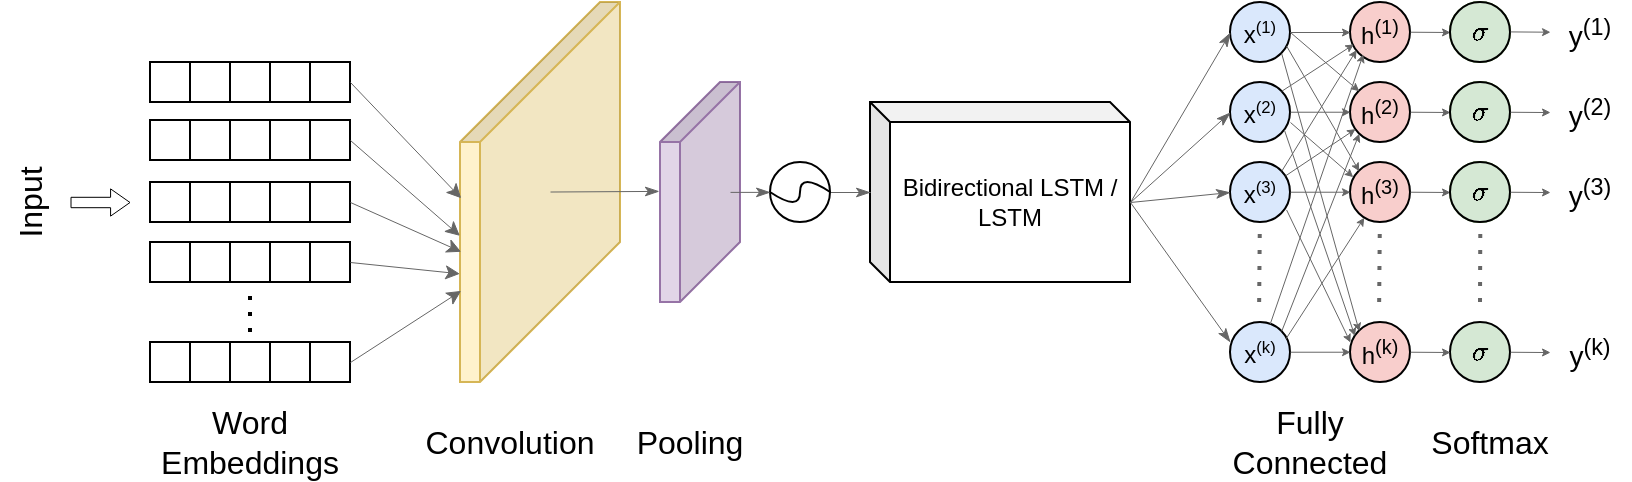 <mxfile version="15.8.4"><diagram id="cxVXgLL5Hog8gmkcQAtJ" name="Page-1"><mxGraphModel dx="1086" dy="578" grid="1" gridSize="10" guides="1" tooltips="1" connect="1" arrows="1" fold="1" page="1" pageScale="1" pageWidth="850" pageHeight="1100" math="1" shadow="0"><root><mxCell id="0"/><mxCell id="1" parent="0"/><mxCell id="coTzlBghT9K5j_pK15S6-1" value="Bidirectional LSTM / LSTM" style="shape=cube;whiteSpace=wrap;html=1;boundedLbl=1;backgroundOutline=1;darkOpacity=0.05;darkOpacity2=0.1;size=10;rotation=0;" vertex="1" parent="1"><mxGeometry x="470" y="410" width="130" height="90" as="geometry"/></mxCell><mxCell id="coTzlBghT9K5j_pK15S6-41" value="" style="whiteSpace=wrap;html=1;aspect=fixed;" vertex="1" parent="1"><mxGeometry x="130" y="450" width="20" height="20" as="geometry"/></mxCell><mxCell id="coTzlBghT9K5j_pK15S6-50" value="" style="whiteSpace=wrap;html=1;aspect=fixed;" vertex="1" parent="1"><mxGeometry x="190" y="450" width="20" height="20" as="geometry"/></mxCell><mxCell id="coTzlBghT9K5j_pK15S6-51" value="" style="whiteSpace=wrap;html=1;aspect=fixed;" vertex="1" parent="1"><mxGeometry x="150" y="450" width="20" height="20" as="geometry"/></mxCell><mxCell id="coTzlBghT9K5j_pK15S6-52" value="" style="whiteSpace=wrap;html=1;aspect=fixed;" vertex="1" parent="1"><mxGeometry x="170" y="450" width="20" height="20" as="geometry"/></mxCell><mxCell id="coTzlBghT9K5j_pK15S6-54" value="" style="whiteSpace=wrap;html=1;aspect=fixed;" vertex="1" parent="1"><mxGeometry x="110" y="450" width="20" height="20" as="geometry"/></mxCell><mxCell id="coTzlBghT9K5j_pK15S6-75" value="" style="shape=cube;whiteSpace=wrap;html=1;boundedLbl=1;backgroundOutline=1;darkOpacity=0.05;darkOpacity2=0.1;size=70;rotation=90;flipH=0;flipV=0;fillColor=#fff2cc;strokeColor=#d6b656;" vertex="1" parent="1"><mxGeometry x="210" y="415" width="190" height="80" as="geometry"/></mxCell><mxCell id="coTzlBghT9K5j_pK15S6-78" value="&lt;font style=&quot;font-size: 16px&quot;&gt;Convolution&lt;/font&gt;" style="text;html=1;strokeColor=none;fillColor=none;align=center;verticalAlign=middle;whiteSpace=wrap;rounded=0;rotation=0;" vertex="1" parent="1"><mxGeometry x="260" y="565" width="60" height="30" as="geometry"/></mxCell><mxCell id="coTzlBghT9K5j_pK15S6-79" value="&lt;font style=&quot;font-size: 16px&quot;&gt;Pooling&lt;/font&gt;" style="text;html=1;strokeColor=none;fillColor=none;align=center;verticalAlign=middle;whiteSpace=wrap;rounded=0;rotation=0;" vertex="1" parent="1"><mxGeometry x="350" y="565" width="60" height="30" as="geometry"/></mxCell><mxCell id="coTzlBghT9K5j_pK15S6-217" value="" style="edgeStyle=orthogonalEdgeStyle;rounded=0;jumpSize=4;orthogonalLoop=1;jettySize=auto;html=1;fontSize=16;endArrow=classicThin;endFill=1;startSize=4;endSize=6;strokeColor=#666666;strokeWidth=0.5;" edge="1" parent="1" source="coTzlBghT9K5j_pK15S6-81" target="coTzlBghT9K5j_pK15S6-1"><mxGeometry relative="1" as="geometry"/></mxCell><mxCell id="coTzlBghT9K5j_pK15S6-81" value="" style="ellipse;whiteSpace=wrap;html=1;aspect=fixed;" vertex="1" parent="1"><mxGeometry x="420" y="440" width="30" height="30" as="geometry"/></mxCell><mxCell id="coTzlBghT9K5j_pK15S6-88" value="" style="endArrow=classicThin;html=1;rounded=0;entryX=0.495;entryY=1.014;entryDx=0;entryDy=0;entryPerimeter=0;strokeWidth=0.5;endFill=1;strokeColor=#666666;" edge="1" parent="1" target="coTzlBghT9K5j_pK15S6-76"><mxGeometry width="50" height="50" relative="1" as="geometry"><mxPoint x="310" y="454.76" as="sourcePoint"/><mxPoint x="360" y="455" as="targetPoint"/></mxGeometry></mxCell><mxCell id="coTzlBghT9K5j_pK15S6-85" value="" style="curved=1;endArrow=none;html=1;rounded=0;endFill=0;entryX=1;entryY=0.5;entryDx=0;entryDy=0;" edge="1" parent="1" target="coTzlBghT9K5j_pK15S6-81"><mxGeometry width="50" height="50" relative="1" as="geometry"><mxPoint x="420" y="455.0" as="sourcePoint"/><mxPoint x="470" y="465" as="targetPoint"/><Array as="points"><mxPoint x="435" y="465"/><mxPoint x="435" y="445"/></Array></mxGeometry></mxCell><mxCell id="coTzlBghT9K5j_pK15S6-76" value="" style="shape=cube;whiteSpace=wrap;html=1;boundedLbl=1;backgroundOutline=1;darkOpacity=0.05;darkOpacity2=0.1;size=30;rotation=90;flipH=0;flipV=0;fillColor=#e1d5e7;strokeColor=#9673a6;" vertex="1" parent="1"><mxGeometry x="330" y="435" width="110" height="40" as="geometry"/></mxCell><mxCell id="coTzlBghT9K5j_pK15S6-92" value="x&lt;span style=&quot;font-size: 10px&quot;&gt;&lt;sup&gt;(1)&lt;/sup&gt;&lt;/span&gt;" style="ellipse;whiteSpace=wrap;html=1;aspect=fixed;fillColor=#dae8fc;strokeColor=#000000;" vertex="1" parent="1"><mxGeometry x="650" y="360" width="30" height="30" as="geometry"/></mxCell><mxCell id="coTzlBghT9K5j_pK15S6-93" value="&lt;span&gt;x&lt;/span&gt;&lt;span style=&quot;font-size: 10px&quot;&gt;&lt;sup&gt;(2)&lt;/sup&gt;&lt;/span&gt;" style="ellipse;whiteSpace=wrap;html=1;aspect=fixed;fillColor=#dae8fc;strokeColor=#000000;" vertex="1" parent="1"><mxGeometry x="650" y="400" width="30" height="30" as="geometry"/></mxCell><mxCell id="coTzlBghT9K5j_pK15S6-94" value="&lt;span&gt;x&lt;/span&gt;&lt;span style=&quot;font-size: 10px&quot;&gt;&lt;sup&gt;(3)&lt;/sup&gt;&lt;/span&gt;" style="ellipse;whiteSpace=wrap;html=1;aspect=fixed;fillColor=#dae8fc;strokeColor=#000000;" vertex="1" parent="1"><mxGeometry x="650" y="440" width="30" height="30" as="geometry"/></mxCell><mxCell id="coTzlBghT9K5j_pK15S6-95" value="&lt;span&gt;x&lt;/span&gt;&lt;span style=&quot;font-size: 10px&quot;&gt;&lt;sup&gt;(k)&lt;/sup&gt;&lt;/span&gt;" style="ellipse;whiteSpace=wrap;html=1;aspect=fixed;fillColor=#dae8fc;strokeColor=#000000;" vertex="1" parent="1"><mxGeometry x="650" y="520" width="30" height="30" as="geometry"/></mxCell><mxCell id="coTzlBghT9K5j_pK15S6-96" value="" style="endArrow=none;dashed=1;html=1;dashPattern=1 3;strokeWidth=2;rounded=0;strokeColor=#666666;" edge="1" parent="1"><mxGeometry width="50" height="50" relative="1" as="geometry"><mxPoint x="664.58" y="510" as="sourcePoint"/><mxPoint x="664.92" y="470" as="targetPoint"/></mxGeometry></mxCell><mxCell id="coTzlBghT9K5j_pK15S6-97" value="&lt;span style=&quot;font-size: 12px&quot;&gt;h&lt;/span&gt;&lt;sup&gt;(1)&lt;/sup&gt;" style="ellipse;whiteSpace=wrap;html=1;aspect=fixed;fillColor=#f8cecc;strokeColor=#000000;" vertex="1" parent="1"><mxGeometry x="710" y="360" width="30" height="30" as="geometry"/></mxCell><mxCell id="coTzlBghT9K5j_pK15S6-98" value="&lt;span&gt;h&lt;/span&gt;&lt;sup&gt;(2)&lt;/sup&gt;" style="ellipse;whiteSpace=wrap;html=1;aspect=fixed;fillColor=#f8cecc;strokeColor=#000000;" vertex="1" parent="1"><mxGeometry x="710" y="400" width="30" height="30" as="geometry"/></mxCell><mxCell id="coTzlBghT9K5j_pK15S6-99" value="&lt;span&gt;h&lt;/span&gt;&lt;sup&gt;(3)&lt;/sup&gt;" style="ellipse;whiteSpace=wrap;html=1;aspect=fixed;fillColor=#f8cecc;strokeColor=#000000;" vertex="1" parent="1"><mxGeometry x="710" y="440" width="30" height="30" as="geometry"/></mxCell><mxCell id="coTzlBghT9K5j_pK15S6-100" value="&lt;span&gt;h&lt;/span&gt;&lt;sup&gt;(k)&lt;/sup&gt;" style="ellipse;whiteSpace=wrap;html=1;aspect=fixed;fillColor=#f8cecc;strokeColor=#000000;" vertex="1" parent="1"><mxGeometry x="710" y="520" width="30" height="30" as="geometry"/></mxCell><mxCell id="coTzlBghT9K5j_pK15S6-101" value="" style="endArrow=none;dashed=1;html=1;dashPattern=1 3;strokeWidth=2;rounded=0;strokeColor=#666666;" edge="1" parent="1"><mxGeometry width="50" height="50" relative="1" as="geometry"><mxPoint x="724.58" y="510" as="sourcePoint"/><mxPoint x="724.92" y="470" as="targetPoint"/></mxGeometry></mxCell><mxCell id="coTzlBghT9K5j_pK15S6-102" value="" style="endArrow=classic;html=1;rounded=0;strokeColor=#666666;endFill=1;endSize=3;jumpSize=4;startSize=4;strokeWidth=0.5;entryX=0;entryY=0.5;entryDx=0;entryDy=0;exitX=1;exitY=0.5;exitDx=0;exitDy=0;" edge="1" parent="1" source="coTzlBghT9K5j_pK15S6-92" target="coTzlBghT9K5j_pK15S6-97"><mxGeometry width="50" height="50" relative="1" as="geometry"><mxPoint x="680" y="370" as="sourcePoint"/><mxPoint x="730" y="320" as="targetPoint"/></mxGeometry></mxCell><mxCell id="coTzlBghT9K5j_pK15S6-104" value="" style="endArrow=classic;html=1;rounded=0;strokeColor=#666666;endFill=1;endSize=3;jumpSize=4;startSize=4;strokeWidth=0.5;entryX=0;entryY=0;entryDx=0;entryDy=0;exitX=1;exitY=0.5;exitDx=0;exitDy=0;" edge="1" parent="1" source="coTzlBghT9K5j_pK15S6-92" target="coTzlBghT9K5j_pK15S6-98"><mxGeometry width="50" height="50" relative="1" as="geometry"><mxPoint x="690.0" y="375" as="sourcePoint"/><mxPoint x="720.0" y="375" as="targetPoint"/></mxGeometry></mxCell><mxCell id="coTzlBghT9K5j_pK15S6-105" value="" style="endArrow=classic;html=1;rounded=0;strokeColor=#666666;endFill=1;endSize=3;jumpSize=4;startSize=4;strokeWidth=0.5;entryX=0;entryY=0;entryDx=0;entryDy=0;exitX=0.935;exitY=0.726;exitDx=0;exitDy=0;exitPerimeter=0;" edge="1" parent="1" source="coTzlBghT9K5j_pK15S6-92" target="coTzlBghT9K5j_pK15S6-99"><mxGeometry width="50" height="50" relative="1" as="geometry"><mxPoint x="700.0" y="385" as="sourcePoint"/><mxPoint x="730.0" y="385" as="targetPoint"/></mxGeometry></mxCell><mxCell id="coTzlBghT9K5j_pK15S6-106" value="" style="endArrow=classic;html=1;rounded=0;strokeColor=#666666;endFill=1;endSize=3;jumpSize=4;startSize=4;strokeWidth=0.5;entryX=0;entryY=0;entryDx=0;entryDy=0;exitX=1;exitY=1;exitDx=0;exitDy=0;" edge="1" parent="1" source="coTzlBghT9K5j_pK15S6-92" target="coTzlBghT9K5j_pK15S6-100"><mxGeometry width="50" height="50" relative="1" as="geometry"><mxPoint x="690" y="375" as="sourcePoint"/><mxPoint x="720" y="480.01" as="targetPoint"/></mxGeometry></mxCell><mxCell id="coTzlBghT9K5j_pK15S6-107" value="" style="endArrow=classic;html=1;rounded=0;strokeColor=#666666;endFill=1;endSize=3;jumpSize=4;startSize=4;strokeWidth=0.5;entryX=0;entryY=0.5;entryDx=0;entryDy=0;exitX=1;exitY=0.5;exitDx=0;exitDy=0;" edge="1" parent="1"><mxGeometry width="50" height="50" relative="1" as="geometry"><mxPoint x="680" y="414.86" as="sourcePoint"/><mxPoint x="710" y="414.86" as="targetPoint"/></mxGeometry></mxCell><mxCell id="coTzlBghT9K5j_pK15S6-108" value="" style="endArrow=classic;html=1;rounded=0;strokeColor=#666666;endFill=1;endSize=3;jumpSize=4;startSize=4;strokeWidth=0.5;entryX=0;entryY=0.5;entryDx=0;entryDy=0;exitX=1;exitY=0.5;exitDx=0;exitDy=0;" edge="1" parent="1"><mxGeometry width="50" height="50" relative="1" as="geometry"><mxPoint x="680" y="454.86" as="sourcePoint"/><mxPoint x="710" y="454.86" as="targetPoint"/></mxGeometry></mxCell><mxCell id="coTzlBghT9K5j_pK15S6-109" value="" style="endArrow=classic;html=1;rounded=0;strokeColor=#666666;endFill=1;endSize=3;jumpSize=4;startSize=4;strokeWidth=0.5;entryX=0;entryY=0.5;entryDx=0;entryDy=0;exitX=1;exitY=0.5;exitDx=0;exitDy=0;" edge="1" parent="1"><mxGeometry width="50" height="50" relative="1" as="geometry"><mxPoint x="680" y="534.86" as="sourcePoint"/><mxPoint x="710" y="534.86" as="targetPoint"/></mxGeometry></mxCell><mxCell id="coTzlBghT9K5j_pK15S6-111" value="" style="endArrow=classic;html=1;rounded=0;strokeColor=#666666;endFill=1;endSize=3;jumpSize=4;startSize=4;strokeWidth=0.5;entryX=0.046;entryY=0.244;entryDx=0;entryDy=0;exitX=1;exitY=0.5;exitDx=0;exitDy=0;entryPerimeter=0;" edge="1" parent="1" target="coTzlBghT9K5j_pK15S6-99"><mxGeometry width="50" height="50" relative="1" as="geometry"><mxPoint x="680" y="420.0" as="sourcePoint"/><mxPoint x="714.393" y="449.393" as="targetPoint"/></mxGeometry></mxCell><mxCell id="coTzlBghT9K5j_pK15S6-112" value="" style="endArrow=classic;html=1;rounded=0;strokeColor=#666666;endFill=1;endSize=3;jumpSize=4;startSize=4;strokeWidth=0.5;exitX=0.898;exitY=0.791;exitDx=0;exitDy=0;exitPerimeter=0;entryX=0.074;entryY=0.226;entryDx=0;entryDy=0;entryPerimeter=0;" edge="1" parent="1" source="coTzlBghT9K5j_pK15S6-93" target="coTzlBghT9K5j_pK15S6-100"><mxGeometry width="50" height="50" relative="1" as="geometry"><mxPoint x="678.62" y="420.0" as="sourcePoint"/><mxPoint x="710" y="530" as="targetPoint"/></mxGeometry></mxCell><mxCell id="coTzlBghT9K5j_pK15S6-113" value="" style="endArrow=classic;html=1;rounded=0;strokeColor=#666666;endFill=1;endSize=3;jumpSize=4;startSize=4;strokeWidth=0.5;exitX=0.935;exitY=0.791;exitDx=0;exitDy=0;exitPerimeter=0;" edge="1" parent="1" source="coTzlBghT9K5j_pK15S6-94"><mxGeometry width="50" height="50" relative="1" as="geometry"><mxPoint x="686.94" y="433.73" as="sourcePoint"/><mxPoint x="710" y="530" as="targetPoint"/></mxGeometry></mxCell><mxCell id="coTzlBghT9K5j_pK15S6-114" value="" style="endArrow=classic;html=1;rounded=0;strokeColor=#666666;endFill=1;endSize=3;jumpSize=4;startSize=4;strokeWidth=0.5;entryX=0.056;entryY=0.698;entryDx=0;entryDy=0;exitX=1;exitY=0;exitDx=0;exitDy=0;entryPerimeter=0;" edge="1" parent="1" source="coTzlBghT9K5j_pK15S6-93" target="coTzlBghT9K5j_pK15S6-97"><mxGeometry width="50" height="50" relative="1" as="geometry"><mxPoint x="690" y="385.0" as="sourcePoint"/><mxPoint x="720" y="385.0" as="targetPoint"/></mxGeometry></mxCell><mxCell id="coTzlBghT9K5j_pK15S6-115" value="" style="endArrow=classic;html=1;rounded=0;strokeColor=#666666;endFill=1;endSize=3;jumpSize=4;startSize=4;strokeWidth=0.5;exitX=1;exitY=0;exitDx=0;exitDy=0;entryX=0.102;entryY=0.791;entryDx=0;entryDy=0;entryPerimeter=0;" edge="1" parent="1" source="coTzlBghT9K5j_pK15S6-94" target="coTzlBghT9K5j_pK15S6-97"><mxGeometry width="50" height="50" relative="1" as="geometry"><mxPoint x="700" y="395.0" as="sourcePoint"/><mxPoint x="710" y="380" as="targetPoint"/></mxGeometry></mxCell><mxCell id="coTzlBghT9K5j_pK15S6-116" value="" style="endArrow=classic;html=1;rounded=0;strokeColor=#666666;endFill=1;endSize=3;jumpSize=4;startSize=4;strokeWidth=0.5;entryX=0.213;entryY=0.865;entryDx=0;entryDy=0;entryPerimeter=0;" edge="1" parent="1" source="coTzlBghT9K5j_pK15S6-95" target="coTzlBghT9K5j_pK15S6-97"><mxGeometry width="50" height="50" relative="1" as="geometry"><mxPoint x="670" y="520" as="sourcePoint"/><mxPoint x="740" y="405.0" as="targetPoint"/></mxGeometry></mxCell><mxCell id="coTzlBghT9K5j_pK15S6-117" value="" style="endArrow=classic;html=1;rounded=0;strokeColor=#666666;endFill=1;endSize=3;jumpSize=4;startSize=4;strokeWidth=0.5;" edge="1" parent="1" source="coTzlBghT9K5j_pK15S6-94" target="coTzlBghT9K5j_pK15S6-98"><mxGeometry width="50" height="50" relative="1" as="geometry"><mxPoint x="720" y="415.0" as="sourcePoint"/><mxPoint x="750" y="415.0" as="targetPoint"/></mxGeometry></mxCell><mxCell id="coTzlBghT9K5j_pK15S6-118" value="" style="endArrow=classic;html=1;rounded=0;strokeColor=#666666;endFill=1;endSize=3;jumpSize=4;startSize=4;strokeWidth=0.5;entryX=0;entryY=1;entryDx=0;entryDy=0;exitX=1;exitY=0;exitDx=0;exitDy=0;" edge="1" parent="1" source="coTzlBghT9K5j_pK15S6-95" target="coTzlBghT9K5j_pK15S6-98"><mxGeometry width="50" height="50" relative="1" as="geometry"><mxPoint x="730" y="425.0" as="sourcePoint"/><mxPoint x="760" y="425.0" as="targetPoint"/></mxGeometry></mxCell><mxCell id="coTzlBghT9K5j_pK15S6-119" value="" style="endArrow=classic;html=1;rounded=0;strokeColor=#666666;endFill=1;endSize=3;jumpSize=4;startSize=4;strokeWidth=0.5;exitX=0.926;exitY=0.272;exitDx=0;exitDy=0;exitPerimeter=0;" edge="1" parent="1" source="coTzlBghT9K5j_pK15S6-95" target="coTzlBghT9K5j_pK15S6-99"><mxGeometry width="50" height="50" relative="1" as="geometry"><mxPoint x="740" y="435.0" as="sourcePoint"/><mxPoint x="770" y="435.0" as="targetPoint"/></mxGeometry></mxCell><mxCell id="coTzlBghT9K5j_pK15S6-120" value="" style="ellipse;whiteSpace=wrap;html=1;aspect=fixed;fillColor=#d5e8d4;strokeColor=#82b366;" vertex="1" parent="1"><mxGeometry x="760" y="360" width="30" height="30" as="geometry"/></mxCell><mxCell id="coTzlBghT9K5j_pK15S6-121" value="" style="ellipse;whiteSpace=wrap;html=1;aspect=fixed;fillColor=#d5e8d4;strokeColor=#82b366;" vertex="1" parent="1"><mxGeometry x="760" y="400" width="30" height="30" as="geometry"/></mxCell><mxCell id="coTzlBghT9K5j_pK15S6-122" value="" style="ellipse;whiteSpace=wrap;html=1;aspect=fixed;fillColor=#d5e8d4;strokeColor=#82b366;" vertex="1" parent="1"><mxGeometry x="760" y="440" width="30" height="30" as="geometry"/></mxCell><mxCell id="coTzlBghT9K5j_pK15S6-123" value="&lt;span&gt;$$\sigma$$&lt;/span&gt;" style="ellipse;whiteSpace=wrap;html=1;aspect=fixed;fillColor=#d5e8d4;strokeColor=#000000;" vertex="1" parent="1"><mxGeometry x="760" y="520" width="30" height="30" as="geometry"/></mxCell><mxCell id="coTzlBghT9K5j_pK15S6-124" value="" style="endArrow=none;dashed=1;html=1;dashPattern=1 3;strokeWidth=2;rounded=0;strokeColor=#666666;endSize=6;" edge="1" parent="1"><mxGeometry width="50" height="50" relative="1" as="geometry"><mxPoint x="775" y="510" as="sourcePoint"/><mxPoint x="775.17" y="470" as="targetPoint"/></mxGeometry></mxCell><mxCell id="coTzlBghT9K5j_pK15S6-125" value="" style="endArrow=classic;html=1;rounded=0;strokeColor=#666666;endFill=1;endSize=3;jumpSize=4;startSize=4;strokeWidth=0.5;exitX=1;exitY=0.5;exitDx=0;exitDy=0;entryX=0;entryY=0.5;entryDx=0;entryDy=0;" edge="1" parent="1" target="coTzlBghT9K5j_pK15S6-120"><mxGeometry width="50" height="50" relative="1" as="geometry"><mxPoint x="740" y="374.86" as="sourcePoint"/><mxPoint x="760" y="375" as="targetPoint"/></mxGeometry></mxCell><mxCell id="coTzlBghT9K5j_pK15S6-127" value="" style="endArrow=classic;html=1;rounded=0;strokeColor=#666666;endFill=1;endSize=3;jumpSize=4;startSize=4;strokeWidth=0.5;exitX=1;exitY=0.5;exitDx=0;exitDy=0;entryX=0;entryY=0.5;entryDx=0;entryDy=0;" edge="1" parent="1"><mxGeometry width="50" height="50" relative="1" as="geometry"><mxPoint x="740" y="414.86" as="sourcePoint"/><mxPoint x="760" y="415.0" as="targetPoint"/></mxGeometry></mxCell><mxCell id="coTzlBghT9K5j_pK15S6-128" value="" style="endArrow=classic;html=1;rounded=0;strokeColor=#666666;endFill=1;endSize=3;jumpSize=4;startSize=4;strokeWidth=0.5;exitX=1;exitY=0.5;exitDx=0;exitDy=0;entryX=0;entryY=0.5;entryDx=0;entryDy=0;" edge="1" parent="1"><mxGeometry width="50" height="50" relative="1" as="geometry"><mxPoint x="740" y="454.86" as="sourcePoint"/><mxPoint x="760" y="455.0" as="targetPoint"/></mxGeometry></mxCell><mxCell id="coTzlBghT9K5j_pK15S6-129" value="" style="endArrow=classic;html=1;rounded=0;strokeColor=#666666;endFill=1;endSize=3;jumpSize=4;startSize=4;strokeWidth=0.5;exitX=1;exitY=0.5;exitDx=0;exitDy=0;entryX=0;entryY=0.5;entryDx=0;entryDy=0;" edge="1" parent="1"><mxGeometry width="50" height="50" relative="1" as="geometry"><mxPoint x="740" y="534.86" as="sourcePoint"/><mxPoint x="760" y="535.0" as="targetPoint"/></mxGeometry></mxCell><mxCell id="coTzlBghT9K5j_pK15S6-131" value="$$\sigma$$" style="ellipse;whiteSpace=wrap;html=1;aspect=fixed;fillColor=#d5e8d4;strokeColor=#000000;" vertex="1" parent="1"><mxGeometry x="760" y="360" width="30" height="30" as="geometry"/></mxCell><mxCell id="coTzlBghT9K5j_pK15S6-132" value="&lt;span&gt;$$\sigma$$&lt;/span&gt;" style="ellipse;whiteSpace=wrap;html=1;aspect=fixed;fillColor=#d5e8d4;strokeColor=#000000;" vertex="1" parent="1"><mxGeometry x="760" y="400" width="30" height="30" as="geometry"/></mxCell><mxCell id="coTzlBghT9K5j_pK15S6-133" value="&lt;span&gt;$$\sigma$$&lt;/span&gt;" style="ellipse;whiteSpace=wrap;html=1;aspect=fixed;fillColor=#d5e8d4;strokeColor=#000000;" vertex="1" parent="1"><mxGeometry x="760" y="440" width="30" height="30" as="geometry"/></mxCell><mxCell id="coTzlBghT9K5j_pK15S6-135" value="" style="endArrow=classicThin;html=1;rounded=0;entryX=0;entryY=0.5;entryDx=0;entryDy=0;exitX=0;exitY=0;exitDx=130;exitDy=50;exitPerimeter=0;strokeWidth=0.5;strokeColor=#666666;endFill=1;" edge="1" parent="1" source="coTzlBghT9K5j_pK15S6-1" target="coTzlBghT9K5j_pK15S6-92"><mxGeometry width="50" height="50" relative="1" as="geometry"><mxPoint x="430" y="470.02" as="sourcePoint"/><mxPoint x="480" y="470" as="targetPoint"/></mxGeometry></mxCell><mxCell id="coTzlBghT9K5j_pK15S6-136" value="" style="endArrow=classicThin;html=1;rounded=0;entryX=0;entryY=0.5;entryDx=0;entryDy=0;exitX=0;exitY=0;exitDx=130;exitDy=50;exitPerimeter=0;strokeWidth=0.5;strokeColor=#666666;endFill=1;" edge="1" parent="1" source="coTzlBghT9K5j_pK15S6-1" target="coTzlBghT9K5j_pK15S6-93"><mxGeometry width="50" height="50" relative="1" as="geometry"><mxPoint x="612.73" y="465.9" as="sourcePoint"/><mxPoint x="660.0" y="385" as="targetPoint"/></mxGeometry></mxCell><mxCell id="coTzlBghT9K5j_pK15S6-137" value="" style="endArrow=classicThin;html=1;rounded=0;entryX=0;entryY=0.5;entryDx=0;entryDy=0;strokeWidth=0.5;strokeColor=#666666;endFill=1;" edge="1" parent="1" target="coTzlBghT9K5j_pK15S6-94"><mxGeometry width="50" height="50" relative="1" as="geometry"><mxPoint x="600" y="460" as="sourcePoint"/><mxPoint x="660.0" y="425" as="targetPoint"/></mxGeometry></mxCell><mxCell id="coTzlBghT9K5j_pK15S6-138" value="" style="endArrow=classicThin;html=1;rounded=0;entryX=0;entryY=0.333;entryDx=0;entryDy=0;exitX=0;exitY=0;exitDx=130;exitDy=50;exitPerimeter=0;entryPerimeter=0;strokeWidth=0.5;strokeColor=#666666;endFill=1;" edge="1" parent="1" source="coTzlBghT9K5j_pK15S6-1" target="coTzlBghT9K5j_pK15S6-95"><mxGeometry width="50" height="50" relative="1" as="geometry"><mxPoint x="620" y="480" as="sourcePoint"/><mxPoint x="670.0" y="435" as="targetPoint"/></mxGeometry></mxCell><mxCell id="coTzlBghT9K5j_pK15S6-220" value="" style="edgeStyle=orthogonalEdgeStyle;rounded=0;jumpSize=4;orthogonalLoop=1;jettySize=auto;html=1;fontSize=16;endArrow=classicThin;endFill=1;startSize=4;endSize=6;strokeColor=#666666;strokeWidth=0.5;" edge="1" parent="1"><mxGeometry relative="1" as="geometry"><mxPoint x="400.0" y="454.944" as="sourcePoint"/><mxPoint x="420" y="454.944" as="targetPoint"/></mxGeometry></mxCell><mxCell id="coTzlBghT9K5j_pK15S6-221" value="&lt;font style=&quot;font-size: 16px&quot;&gt;Fully Connected&lt;/font&gt;" style="text;html=1;strokeColor=none;fillColor=none;align=center;verticalAlign=middle;whiteSpace=wrap;rounded=0;rotation=0;" vertex="1" parent="1"><mxGeometry x="650" y="565" width="80" height="30" as="geometry"/></mxCell><mxCell id="coTzlBghT9K5j_pK15S6-222" value="" style="endArrow=classic;html=1;rounded=0;strokeColor=#666666;endFill=1;endSize=3;jumpSize=4;startSize=4;strokeWidth=0.5;exitX=1;exitY=0.5;exitDx=0;exitDy=0;entryX=0;entryY=0.5;entryDx=0;entryDy=0;" edge="1" parent="1"><mxGeometry width="50" height="50" relative="1" as="geometry"><mxPoint x="790" y="374.71" as="sourcePoint"/><mxPoint x="810.0" y="374.85" as="targetPoint"/></mxGeometry></mxCell><mxCell id="coTzlBghT9K5j_pK15S6-223" value="" style="endArrow=classic;html=1;rounded=0;strokeColor=#666666;endFill=1;endSize=3;jumpSize=4;startSize=4;strokeWidth=0.5;exitX=1;exitY=0.5;exitDx=0;exitDy=0;entryX=0;entryY=0.5;entryDx=0;entryDy=0;" edge="1" parent="1"><mxGeometry width="50" height="50" relative="1" as="geometry"><mxPoint x="790" y="414.88" as="sourcePoint"/><mxPoint x="810.0" y="415.02" as="targetPoint"/></mxGeometry></mxCell><mxCell id="coTzlBghT9K5j_pK15S6-224" value="" style="endArrow=classic;html=1;rounded=0;strokeColor=#666666;endFill=1;endSize=3;jumpSize=4;startSize=4;strokeWidth=0.5;exitX=1;exitY=0.5;exitDx=0;exitDy=0;entryX=0;entryY=0.5;entryDx=0;entryDy=0;" edge="1" parent="1"><mxGeometry width="50" height="50" relative="1" as="geometry"><mxPoint x="790" y="454.88" as="sourcePoint"/><mxPoint x="810.0" y="455.02" as="targetPoint"/></mxGeometry></mxCell><mxCell id="coTzlBghT9K5j_pK15S6-225" value="" style="endArrow=classic;html=1;rounded=0;strokeColor=#666666;endFill=1;endSize=3;jumpSize=4;startSize=4;strokeWidth=0.5;exitX=1;exitY=0.5;exitDx=0;exitDy=0;entryX=0;entryY=0.5;entryDx=0;entryDy=0;" edge="1" parent="1"><mxGeometry width="50" height="50" relative="1" as="geometry"><mxPoint x="790" y="534.88" as="sourcePoint"/><mxPoint x="810.0" y="535.02" as="targetPoint"/></mxGeometry></mxCell><mxCell id="coTzlBghT9K5j_pK15S6-229" value="&lt;font style=&quot;font-size: 14px&quot;&gt;y&lt;sup&gt;(1)&lt;/sup&gt;&lt;/font&gt;" style="text;html=1;strokeColor=none;fillColor=none;align=center;verticalAlign=middle;whiteSpace=wrap;rounded=0;fontSize=16;" vertex="1" parent="1"><mxGeometry x="810" y="365" width="40" height="20" as="geometry"/></mxCell><mxCell id="coTzlBghT9K5j_pK15S6-230" value="&lt;font style=&quot;font-size: 14px&quot;&gt;y&lt;sup&gt;(2)&lt;/sup&gt;&lt;/font&gt;" style="text;html=1;strokeColor=none;fillColor=none;align=center;verticalAlign=middle;whiteSpace=wrap;rounded=0;fontSize=16;" vertex="1" parent="1"><mxGeometry x="810" y="405" width="40" height="20" as="geometry"/></mxCell><mxCell id="coTzlBghT9K5j_pK15S6-231" value="&lt;font style=&quot;font-size: 14px&quot;&gt;y&lt;sup&gt;(3)&lt;/sup&gt;&lt;/font&gt;" style="text;html=1;strokeColor=none;fillColor=none;align=center;verticalAlign=middle;whiteSpace=wrap;rounded=0;fontSize=16;" vertex="1" parent="1"><mxGeometry x="810" y="445" width="40" height="20" as="geometry"/></mxCell><mxCell id="coTzlBghT9K5j_pK15S6-232" value="&lt;font style=&quot;font-size: 14px&quot;&gt;y&lt;sup&gt;(k)&lt;/sup&gt;&lt;/font&gt;" style="text;html=1;strokeColor=none;fillColor=none;align=center;verticalAlign=middle;whiteSpace=wrap;rounded=0;fontSize=16;" vertex="1" parent="1"><mxGeometry x="810" y="525" width="40" height="20" as="geometry"/></mxCell><mxCell id="coTzlBghT9K5j_pK15S6-233" value="&lt;font style=&quot;font-size: 16px&quot;&gt;Softmax&lt;/font&gt;" style="text;html=1;strokeColor=none;fillColor=none;align=center;verticalAlign=middle;whiteSpace=wrap;rounded=0;rotation=0;" vertex="1" parent="1"><mxGeometry x="750" y="565" width="60" height="30" as="geometry"/></mxCell><mxCell id="coTzlBghT9K5j_pK15S6-235" value="" style="whiteSpace=wrap;html=1;aspect=fixed;" vertex="1" parent="1"><mxGeometry x="130" y="390" width="20" height="20" as="geometry"/></mxCell><mxCell id="coTzlBghT9K5j_pK15S6-236" value="" style="whiteSpace=wrap;html=1;aspect=fixed;" vertex="1" parent="1"><mxGeometry x="190" y="390" width="20" height="20" as="geometry"/></mxCell><mxCell id="coTzlBghT9K5j_pK15S6-237" value="" style="whiteSpace=wrap;html=1;aspect=fixed;" vertex="1" parent="1"><mxGeometry x="150" y="390" width="20" height="20" as="geometry"/></mxCell><mxCell id="coTzlBghT9K5j_pK15S6-238" value="" style="whiteSpace=wrap;html=1;aspect=fixed;" vertex="1" parent="1"><mxGeometry x="170" y="390" width="20" height="20" as="geometry"/></mxCell><mxCell id="coTzlBghT9K5j_pK15S6-239" value="" style="whiteSpace=wrap;html=1;aspect=fixed;" vertex="1" parent="1"><mxGeometry x="110" y="390" width="20" height="20" as="geometry"/></mxCell><mxCell id="coTzlBghT9K5j_pK15S6-240" value="" style="whiteSpace=wrap;html=1;aspect=fixed;" vertex="1" parent="1"><mxGeometry x="130" y="419" width="20" height="20" as="geometry"/></mxCell><mxCell id="coTzlBghT9K5j_pK15S6-241" value="" style="whiteSpace=wrap;html=1;aspect=fixed;" vertex="1" parent="1"><mxGeometry x="190" y="419" width="20" height="20" as="geometry"/></mxCell><mxCell id="coTzlBghT9K5j_pK15S6-242" value="" style="whiteSpace=wrap;html=1;aspect=fixed;" vertex="1" parent="1"><mxGeometry x="150" y="419" width="20" height="20" as="geometry"/></mxCell><mxCell id="coTzlBghT9K5j_pK15S6-243" value="" style="whiteSpace=wrap;html=1;aspect=fixed;" vertex="1" parent="1"><mxGeometry x="170" y="419" width="20" height="20" as="geometry"/></mxCell><mxCell id="coTzlBghT9K5j_pK15S6-244" value="" style="whiteSpace=wrap;html=1;aspect=fixed;" vertex="1" parent="1"><mxGeometry x="110" y="419" width="20" height="20" as="geometry"/></mxCell><mxCell id="coTzlBghT9K5j_pK15S6-245" value="" style="whiteSpace=wrap;html=1;aspect=fixed;" vertex="1" parent="1"><mxGeometry x="130" y="480" width="20" height="20" as="geometry"/></mxCell><mxCell id="coTzlBghT9K5j_pK15S6-246" value="" style="whiteSpace=wrap;html=1;aspect=fixed;" vertex="1" parent="1"><mxGeometry x="190" y="480" width="20" height="20" as="geometry"/></mxCell><mxCell id="coTzlBghT9K5j_pK15S6-247" value="" style="whiteSpace=wrap;html=1;aspect=fixed;" vertex="1" parent="1"><mxGeometry x="150" y="480" width="20" height="20" as="geometry"/></mxCell><mxCell id="coTzlBghT9K5j_pK15S6-248" value="" style="whiteSpace=wrap;html=1;aspect=fixed;" vertex="1" parent="1"><mxGeometry x="170" y="480" width="20" height="20" as="geometry"/></mxCell><mxCell id="coTzlBghT9K5j_pK15S6-249" value="" style="whiteSpace=wrap;html=1;aspect=fixed;" vertex="1" parent="1"><mxGeometry x="110" y="480" width="20" height="20" as="geometry"/></mxCell><mxCell id="coTzlBghT9K5j_pK15S6-250" value="" style="whiteSpace=wrap;html=1;aspect=fixed;" vertex="1" parent="1"><mxGeometry x="130" y="530" width="20" height="20" as="geometry"/></mxCell><mxCell id="coTzlBghT9K5j_pK15S6-251" value="" style="whiteSpace=wrap;html=1;aspect=fixed;" vertex="1" parent="1"><mxGeometry x="190" y="530" width="20" height="20" as="geometry"/></mxCell><mxCell id="coTzlBghT9K5j_pK15S6-252" value="" style="whiteSpace=wrap;html=1;aspect=fixed;" vertex="1" parent="1"><mxGeometry x="150" y="530" width="20" height="20" as="geometry"/></mxCell><mxCell id="coTzlBghT9K5j_pK15S6-253" value="" style="whiteSpace=wrap;html=1;aspect=fixed;" vertex="1" parent="1"><mxGeometry x="170" y="530" width="20" height="20" as="geometry"/></mxCell><mxCell id="coTzlBghT9K5j_pK15S6-254" value="" style="whiteSpace=wrap;html=1;aspect=fixed;" vertex="1" parent="1"><mxGeometry x="110" y="530" width="20" height="20" as="geometry"/></mxCell><mxCell id="coTzlBghT9K5j_pK15S6-255" value="" style="endArrow=classic;html=1;rounded=0;fontSize=14;startSize=4;endSize=6;strokeColor=#666666;strokeWidth=0.5;jumpSize=4;exitX=1;exitY=0.5;exitDx=0;exitDy=0;entryX=0.515;entryY=0.996;entryDx=0;entryDy=0;entryPerimeter=0;" edge="1" parent="1" source="coTzlBghT9K5j_pK15S6-236" target="coTzlBghT9K5j_pK15S6-75"><mxGeometry width="50" height="50" relative="1" as="geometry"><mxPoint x="310" y="410" as="sourcePoint"/><mxPoint x="360" y="360" as="targetPoint"/></mxGeometry></mxCell><mxCell id="coTzlBghT9K5j_pK15S6-256" value="" style="endArrow=classic;html=1;rounded=0;fontSize=14;startSize=4;endSize=6;strokeColor=#666666;strokeWidth=0.5;jumpSize=4;exitX=1;exitY=0.5;exitDx=0;exitDy=0;entryX=0.614;entryY=1.004;entryDx=0;entryDy=0;entryPerimeter=0;" edge="1" parent="1" source="coTzlBghT9K5j_pK15S6-241" target="coTzlBghT9K5j_pK15S6-75"><mxGeometry width="50" height="50" relative="1" as="geometry"><mxPoint x="220" y="420" as="sourcePoint"/><mxPoint x="275.32" y="467.85" as="targetPoint"/></mxGeometry></mxCell><mxCell id="coTzlBghT9K5j_pK15S6-257" value="" style="endArrow=classic;html=1;rounded=0;fontSize=14;startSize=4;endSize=6;strokeColor=#666666;strokeWidth=0.5;jumpSize=4;exitX=1;exitY=0.5;exitDx=0;exitDy=0;entryX=0.656;entryY=0.996;entryDx=0;entryDy=0;entryPerimeter=0;" edge="1" parent="1" source="coTzlBghT9K5j_pK15S6-50" target="coTzlBghT9K5j_pK15S6-75"><mxGeometry width="50" height="50" relative="1" as="geometry"><mxPoint x="230" y="430" as="sourcePoint"/><mxPoint x="285.32" y="477.85" as="targetPoint"/></mxGeometry></mxCell><mxCell id="coTzlBghT9K5j_pK15S6-258" value="" style="endArrow=classic;html=1;rounded=0;fontSize=14;startSize=4;endSize=6;strokeColor=#666666;strokeWidth=0.5;jumpSize=4;exitX=1;exitY=0.5;exitDx=0;exitDy=0;entryX=0.714;entryY=1.004;entryDx=0;entryDy=0;entryPerimeter=0;" edge="1" parent="1" source="coTzlBghT9K5j_pK15S6-246" target="coTzlBghT9K5j_pK15S6-75"><mxGeometry width="50" height="50" relative="1" as="geometry"><mxPoint x="240" y="440" as="sourcePoint"/><mxPoint x="295.32" y="487.85" as="targetPoint"/></mxGeometry></mxCell><mxCell id="coTzlBghT9K5j_pK15S6-259" value="" style="endArrow=classic;html=1;rounded=0;fontSize=14;startSize=4;endSize=6;strokeColor=#666666;strokeWidth=0.5;jumpSize=4;exitX=1;exitY=0.5;exitDx=0;exitDy=0;entryX=0.759;entryY=0.996;entryDx=0;entryDy=0;entryPerimeter=0;" edge="1" parent="1" source="coTzlBghT9K5j_pK15S6-251" target="coTzlBghT9K5j_pK15S6-75"><mxGeometry width="50" height="50" relative="1" as="geometry"><mxPoint x="250" y="450" as="sourcePoint"/><mxPoint x="305.32" y="497.85" as="targetPoint"/></mxGeometry></mxCell><mxCell id="coTzlBghT9K5j_pK15S6-261" value="" style="endArrow=none;dashed=1;html=1;dashPattern=1 3;strokeWidth=2;rounded=0;fontSize=14;startSize=4;endSize=6;jumpSize=4;" edge="1" parent="1"><mxGeometry width="50" height="50" relative="1" as="geometry"><mxPoint x="160" y="525" as="sourcePoint"/><mxPoint x="160" y="505" as="targetPoint"/></mxGeometry></mxCell><mxCell id="coTzlBghT9K5j_pK15S6-262" value="&lt;font style=&quot;font-size: 16px&quot;&gt;Word Embeddings&lt;/font&gt;" style="text;html=1;strokeColor=none;fillColor=none;align=center;verticalAlign=middle;whiteSpace=wrap;rounded=0;rotation=0;" vertex="1" parent="1"><mxGeometry x="130" y="565" width="60" height="30" as="geometry"/></mxCell><mxCell id="coTzlBghT9K5j_pK15S6-263" value="&lt;font style=&quot;font-size: 16px&quot;&gt;Input&lt;/font&gt;" style="text;html=1;strokeColor=none;fillColor=none;align=center;verticalAlign=middle;whiteSpace=wrap;rounded=0;fontSize=14;rotation=-90;" vertex="1" parent="1"><mxGeometry x="20" y="445" width="60" height="30" as="geometry"/></mxCell><mxCell id="coTzlBghT9K5j_pK15S6-269" value="" style="endArrow=classic;html=1;rounded=0;fontSize=14;strokeColor=#000000;strokeWidth=0.5;jumpSize=4;shape=flexArrow;width=5.2;startSize=3.068;endSize=3.068;startWidth=7.92;endWidth=7.92;" edge="1" parent="1"><mxGeometry width="50" height="50" relative="1" as="geometry"><mxPoint x="70" y="460" as="sourcePoint"/><mxPoint x="100" y="460" as="targetPoint"/></mxGeometry></mxCell></root></mxGraphModel></diagram></mxfile>
